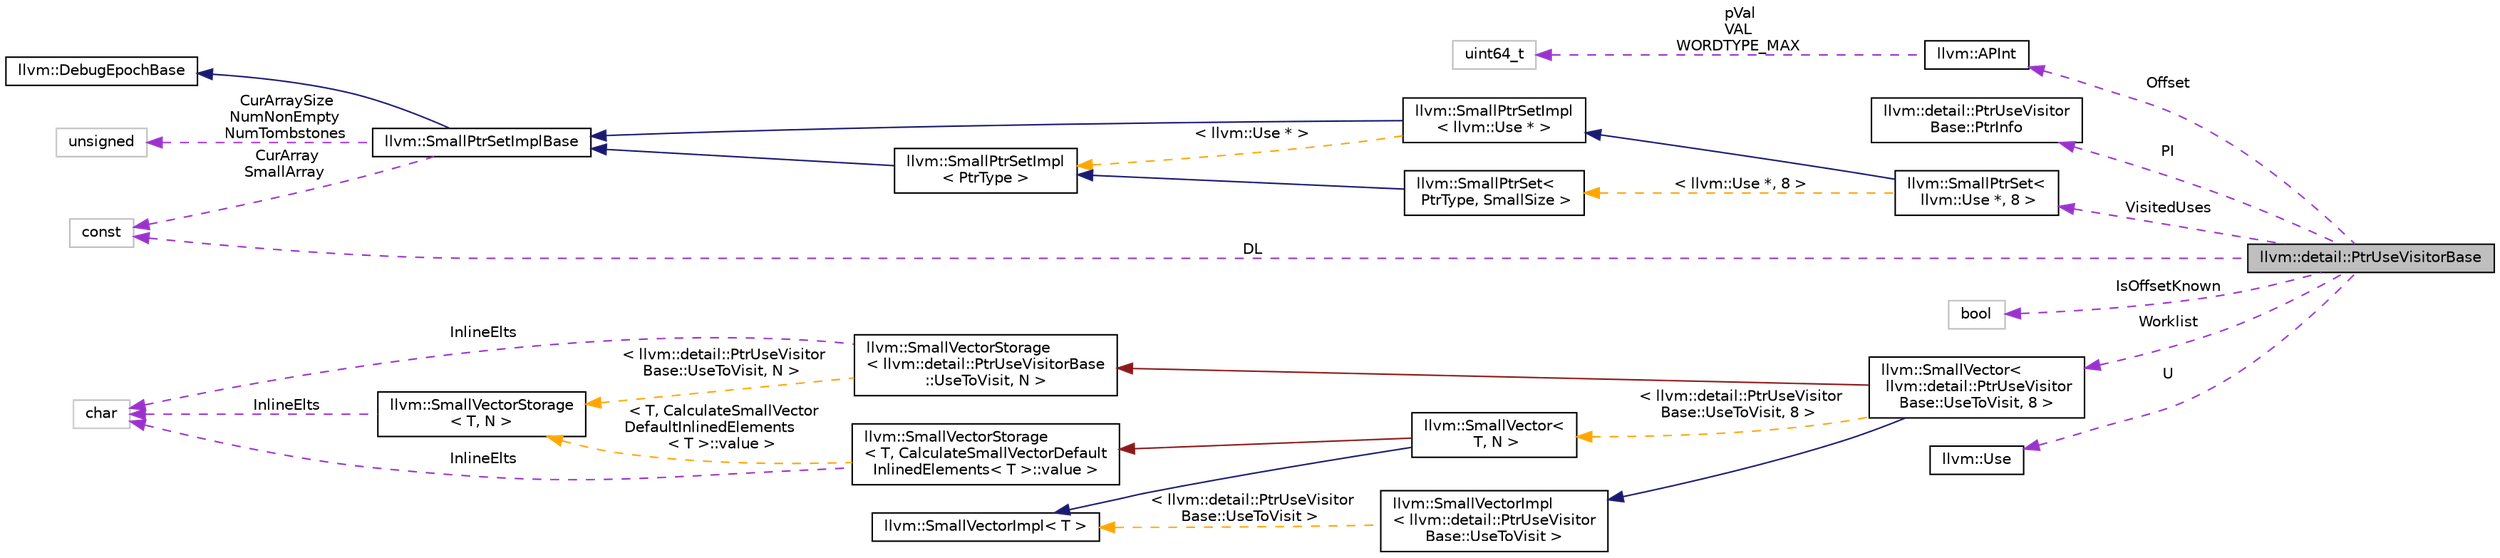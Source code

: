 digraph "llvm::detail::PtrUseVisitorBase"
{
 // LATEX_PDF_SIZE
  bgcolor="transparent";
  edge [fontname="Helvetica",fontsize="10",labelfontname="Helvetica",labelfontsize="10"];
  node [fontname="Helvetica",fontsize="10",shape=record];
  rankdir="LR";
  Node1 [label="llvm::detail::PtrUseVisitorBase",height=0.2,width=0.4,color="black", fillcolor="grey75", style="filled", fontcolor="black",tooltip="Implementation of non-dependent functionality for PtrUseVisitor."];
  Node2 -> Node1 [dir="back",color="darkorchid3",fontsize="10",style="dashed",label=" Offset" ,fontname="Helvetica"];
  Node2 [label="llvm::APInt",height=0.2,width=0.4,color="black",URL="$classllvm_1_1APInt.html",tooltip="Class for arbitrary precision integers."];
  Node3 -> Node2 [dir="back",color="darkorchid3",fontsize="10",style="dashed",label=" pVal\nVAL\nWORDTYPE_MAX" ,fontname="Helvetica"];
  Node3 [label="uint64_t",height=0.2,width=0.4,color="grey75",tooltip=" "];
  Node4 -> Node1 [dir="back",color="darkorchid3",fontsize="10",style="dashed",label=" PI" ,fontname="Helvetica"];
  Node4 [label="llvm::detail::PtrUseVisitor\lBase::PtrInfo",height=0.2,width=0.4,color="black",URL="$classllvm_1_1detail_1_1PtrUseVisitorBase_1_1PtrInfo.html",tooltip="This class provides information about the result of a visit."];
  Node5 -> Node1 [dir="back",color="darkorchid3",fontsize="10",style="dashed",label=" VisitedUses" ,fontname="Helvetica"];
  Node5 [label="llvm::SmallPtrSet\<\l llvm::Use *, 8 \>",height=0.2,width=0.4,color="black",URL="$classllvm_1_1SmallPtrSet.html",tooltip=" "];
  Node6 -> Node5 [dir="back",color="midnightblue",fontsize="10",style="solid",fontname="Helvetica"];
  Node6 [label="llvm::SmallPtrSetImpl\l\< llvm::Use * \>",height=0.2,width=0.4,color="black",URL="$classllvm_1_1SmallPtrSetImpl.html",tooltip=" "];
  Node7 -> Node6 [dir="back",color="midnightblue",fontsize="10",style="solid",fontname="Helvetica"];
  Node7 [label="llvm::SmallPtrSetImplBase",height=0.2,width=0.4,color="black",URL="$classllvm_1_1SmallPtrSetImplBase.html",tooltip="SmallPtrSetImplBase - This is the common code shared among all the SmallPtrSet<>'s,..."];
  Node8 -> Node7 [dir="back",color="midnightblue",fontsize="10",style="solid",fontname="Helvetica"];
  Node8 [label="llvm::DebugEpochBase",height=0.2,width=0.4,color="black",URL="$classllvm_1_1DebugEpochBase.html",tooltip="A base class for data structure classes wishing to make iterators (\"handles\") pointing into themselve..."];
  Node9 -> Node7 [dir="back",color="darkorchid3",fontsize="10",style="dashed",label=" CurArraySize\nNumNonEmpty\nNumTombstones" ,fontname="Helvetica"];
  Node9 [label="unsigned",height=0.2,width=0.4,color="grey75",tooltip=" "];
  Node10 -> Node7 [dir="back",color="darkorchid3",fontsize="10",style="dashed",label=" CurArray\nSmallArray" ,fontname="Helvetica"];
  Node10 [label="const",height=0.2,width=0.4,color="grey75",tooltip=" "];
  Node11 -> Node6 [dir="back",color="orange",fontsize="10",style="dashed",label=" \< llvm::Use * \>" ,fontname="Helvetica"];
  Node11 [label="llvm::SmallPtrSetImpl\l\< PtrType \>",height=0.2,width=0.4,color="black",URL="$classllvm_1_1SmallPtrSetImpl.html",tooltip="A templated base class for SmallPtrSet which provides the typesafe interface that is common across al..."];
  Node7 -> Node11 [dir="back",color="midnightblue",fontsize="10",style="solid",fontname="Helvetica"];
  Node12 -> Node5 [dir="back",color="orange",fontsize="10",style="dashed",label=" \< llvm::Use *, 8 \>" ,fontname="Helvetica"];
  Node12 [label="llvm::SmallPtrSet\<\l PtrType, SmallSize \>",height=0.2,width=0.4,color="black",URL="$classllvm_1_1SmallPtrSet.html",tooltip="SmallPtrSet - This class implements a set which is optimized for holding SmallSize or less elements."];
  Node11 -> Node12 [dir="back",color="midnightblue",fontsize="10",style="solid",fontname="Helvetica"];
  Node13 -> Node1 [dir="back",color="darkorchid3",fontsize="10",style="dashed",label=" IsOffsetKnown" ,fontname="Helvetica"];
  Node13 [label="bool",height=0.2,width=0.4,color="grey75",tooltip=" "];
  Node14 -> Node1 [dir="back",color="darkorchid3",fontsize="10",style="dashed",label=" Worklist" ,fontname="Helvetica"];
  Node14 [label="llvm::SmallVector\<\l llvm::detail::PtrUseVisitor\lBase::UseToVisit, 8 \>",height=0.2,width=0.4,color="black",URL="$classllvm_1_1SmallVector.html",tooltip=" "];
  Node15 -> Node14 [dir="back",color="midnightblue",fontsize="10",style="solid",fontname="Helvetica"];
  Node15 [label="llvm::SmallVectorImpl\l\< llvm::detail::PtrUseVisitor\lBase::UseToVisit \>",height=0.2,width=0.4,color="black",URL="$classllvm_1_1SmallVectorImpl.html",tooltip=" "];
  Node16 -> Node15 [dir="back",color="orange",fontsize="10",style="dashed",label=" \< llvm::detail::PtrUseVisitor\lBase::UseToVisit \>" ,fontname="Helvetica"];
  Node16 [label="llvm::SmallVectorImpl\< T \>",height=0.2,width=0.4,color="black",URL="$classllvm_1_1SmallVectorImpl.html",tooltip="This class consists of common code factored out of the SmallVector class to reduce code duplication b..."];
  Node17 -> Node14 [dir="back",color="firebrick4",fontsize="10",style="solid",fontname="Helvetica"];
  Node17 [label="llvm::SmallVectorStorage\l\< llvm::detail::PtrUseVisitorBase\l::UseToVisit, N \>",height=0.2,width=0.4,color="black",URL="$structllvm_1_1SmallVectorStorage.html",tooltip=" "];
  Node18 -> Node17 [dir="back",color="darkorchid3",fontsize="10",style="dashed",label=" InlineElts" ,fontname="Helvetica"];
  Node18 [label="char",height=0.2,width=0.4,color="grey75",tooltip=" "];
  Node19 -> Node17 [dir="back",color="orange",fontsize="10",style="dashed",label=" \< llvm::detail::PtrUseVisitor\lBase::UseToVisit, N \>" ,fontname="Helvetica"];
  Node19 [label="llvm::SmallVectorStorage\l\< T, N \>",height=0.2,width=0.4,color="black",URL="$structllvm_1_1SmallVectorStorage.html",tooltip="Storage for the SmallVector elements."];
  Node18 -> Node19 [dir="back",color="darkorchid3",fontsize="10",style="dashed",label=" InlineElts" ,fontname="Helvetica"];
  Node20 -> Node14 [dir="back",color="orange",fontsize="10",style="dashed",label=" \< llvm::detail::PtrUseVisitor\lBase::UseToVisit, 8 \>" ,fontname="Helvetica"];
  Node20 [label="llvm::SmallVector\<\l T, N \>",height=0.2,width=0.4,color="black",URL="$classllvm_1_1SmallVector.html",tooltip="This is a 'vector' (really, a variable-sized array), optimized for the case when the array is small."];
  Node16 -> Node20 [dir="back",color="midnightblue",fontsize="10",style="solid",fontname="Helvetica"];
  Node21 -> Node20 [dir="back",color="firebrick4",fontsize="10",style="solid",fontname="Helvetica"];
  Node21 [label="llvm::SmallVectorStorage\l\< T, CalculateSmallVectorDefault\lInlinedElements\< T \>::value \>",height=0.2,width=0.4,color="black",URL="$structllvm_1_1SmallVectorStorage.html",tooltip=" "];
  Node18 -> Node21 [dir="back",color="darkorchid3",fontsize="10",style="dashed",label=" InlineElts" ,fontname="Helvetica"];
  Node19 -> Node21 [dir="back",color="orange",fontsize="10",style="dashed",label=" \< T, CalculateSmallVector\lDefaultInlinedElements\l\< T \>::value \>" ,fontname="Helvetica"];
  Node22 -> Node1 [dir="back",color="darkorchid3",fontsize="10",style="dashed",label=" U" ,fontname="Helvetica"];
  Node22 [label="llvm::Use",height=0.2,width=0.4,color="black",URL="$classllvm_1_1Use.html",tooltip="A Use represents the edge between a Value definition and its users."];
  Node10 -> Node1 [dir="back",color="darkorchid3",fontsize="10",style="dashed",label=" DL" ,fontname="Helvetica"];
}
